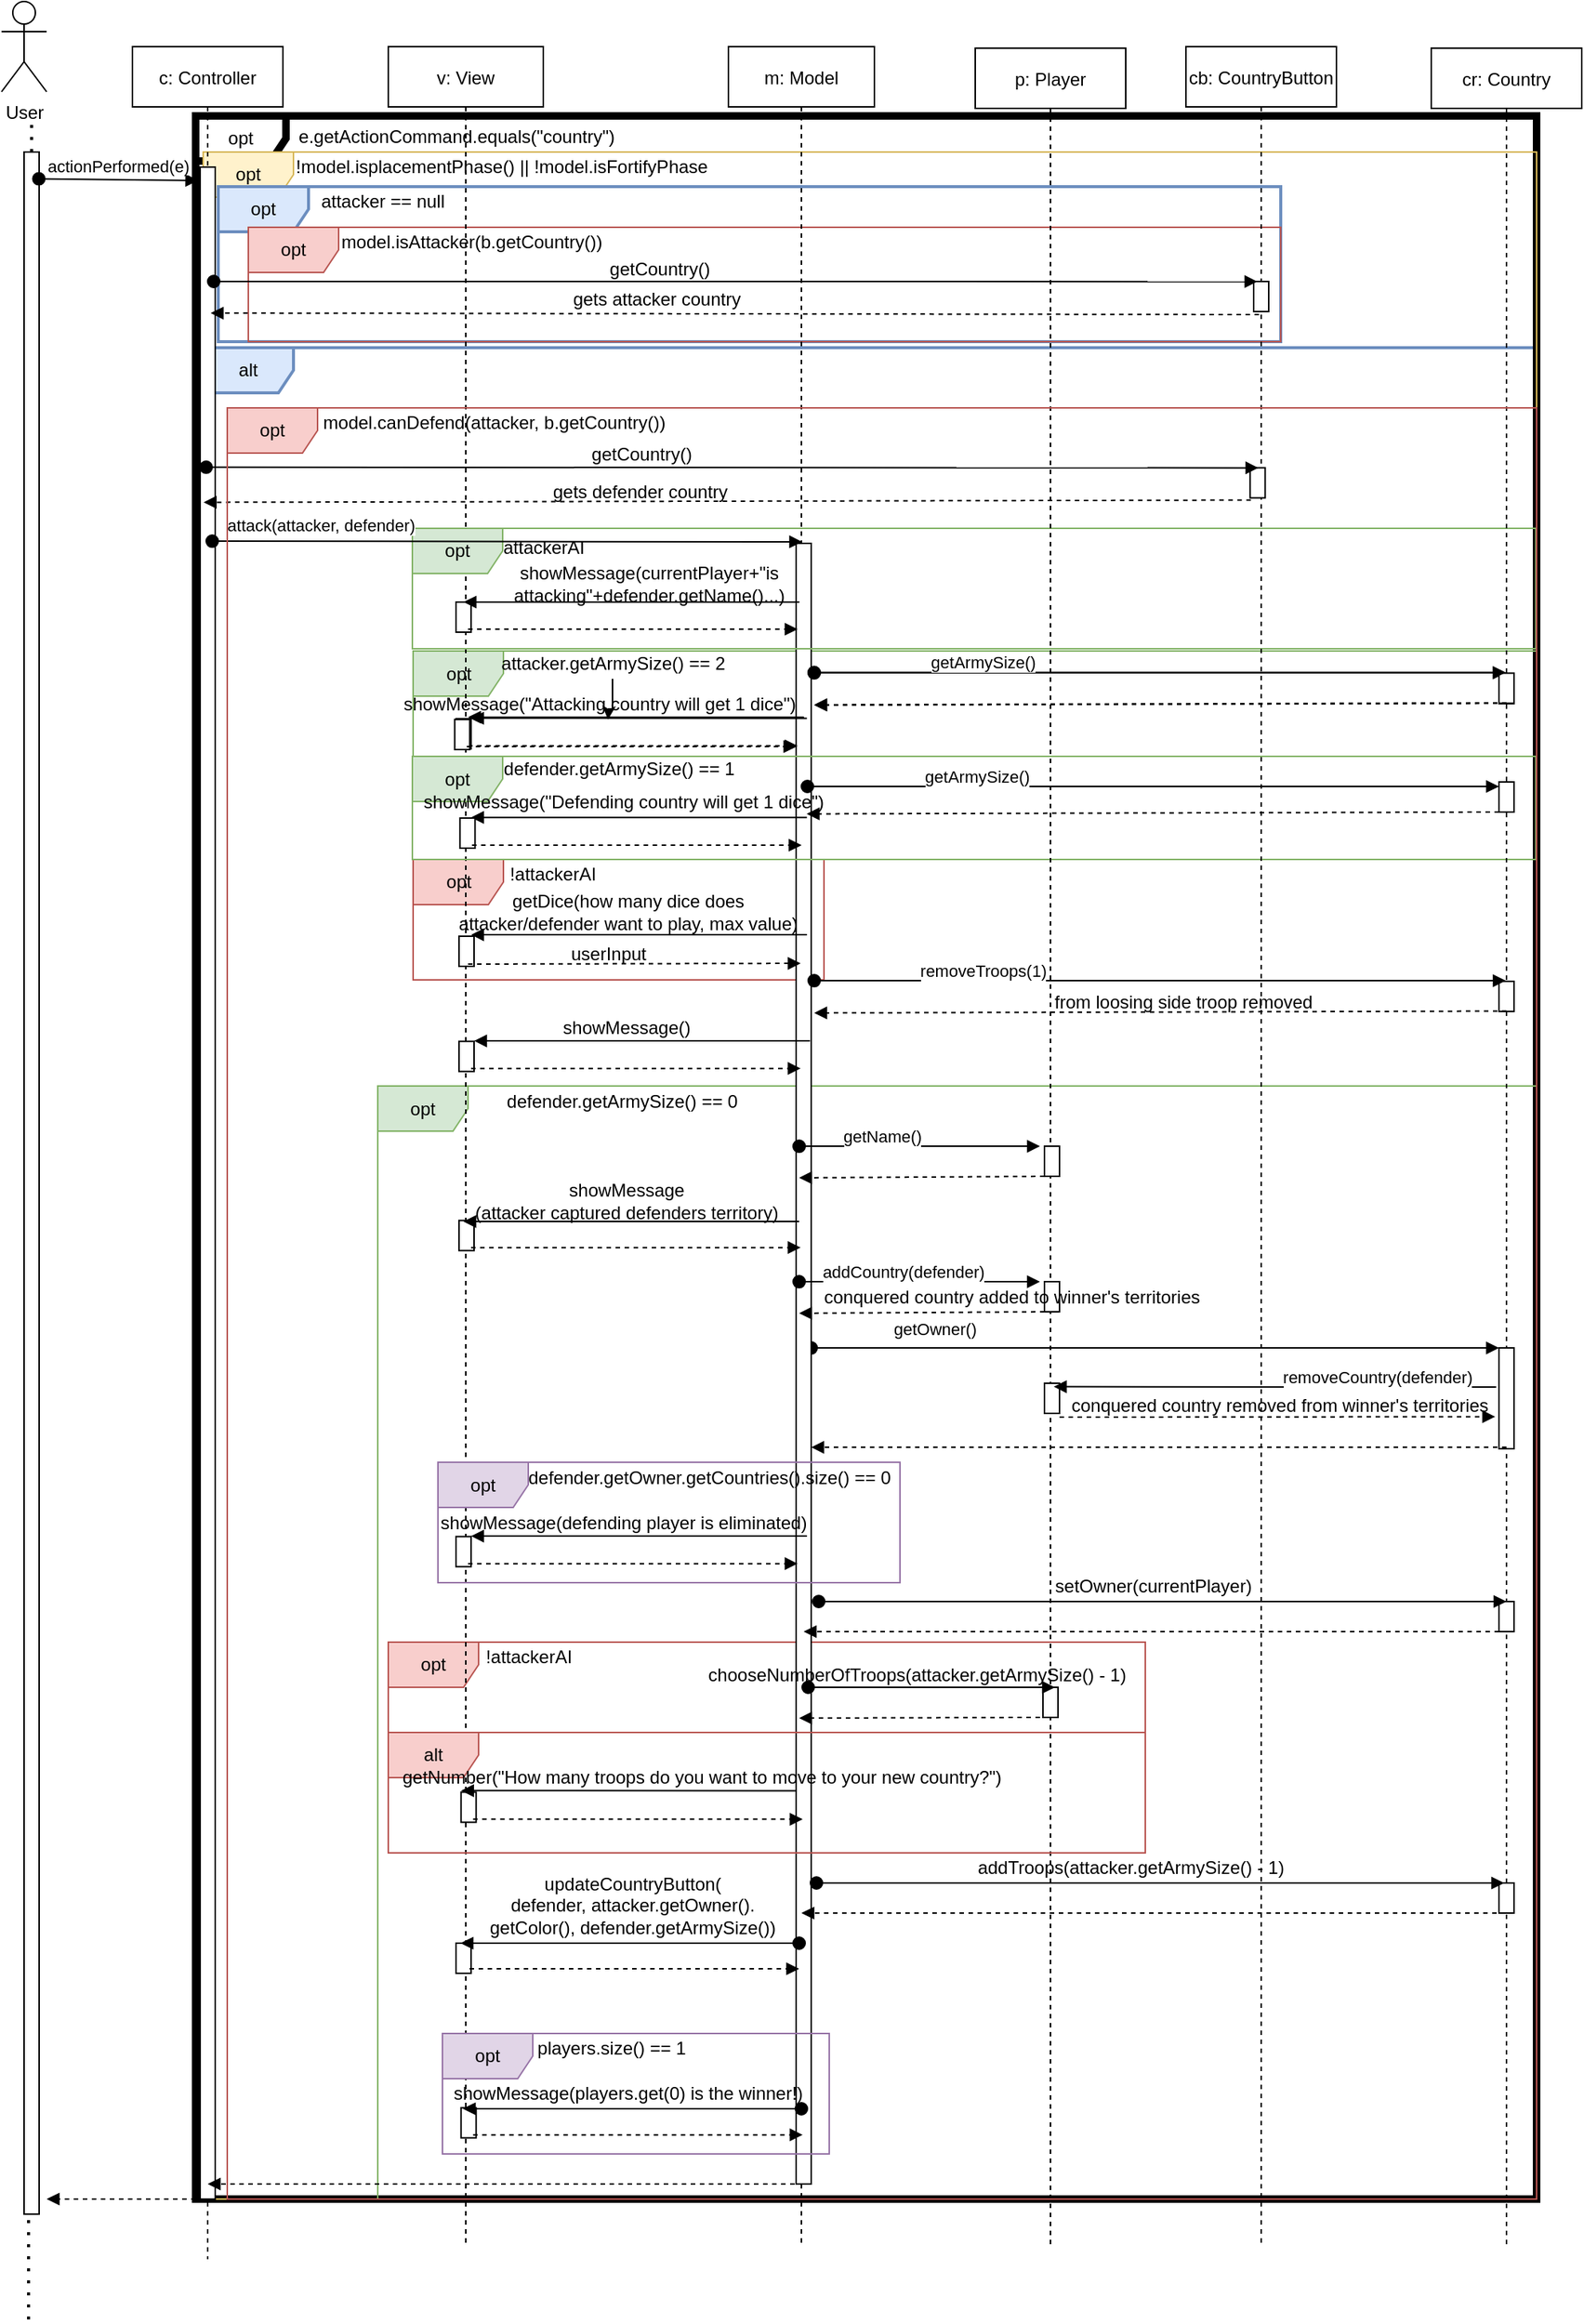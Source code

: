 <mxfile version="13.10.1" type="device"><diagram id="kgpKYQtTHZ0yAKxKKP6v" name="Page-1"><mxGraphModel dx="1422" dy="794" grid="1" gridSize="10" guides="1" tooltips="1" connect="1" arrows="1" fold="1" page="1" pageScale="1" pageWidth="1100" pageHeight="850" math="0" shadow="0"><root><mxCell id="0"/><mxCell id="1" parent="0"/><mxCell id="x2txGV-XD0hp_2VePfU8-4" value="alt" style="shape=umlFrame;whiteSpace=wrap;html=1;strokeWidth=2;fillColor=#dae8fc;strokeColor=#6c8ebf;" parent="1" vertex="1"><mxGeometry x="164" y="250" width="886" height="1230" as="geometry"/></mxCell><mxCell id="x2txGV-XD0hp_2VePfU8-3" value="opt" style="shape=umlFrame;whiteSpace=wrap;html=1;strokeWidth=5;" parent="1" vertex="1"><mxGeometry x="159" y="96" width="891" height="1384" as="geometry"/></mxCell><mxCell id="3tc0q-Qwuy9GlsRmhDOe-3" value="opt" style="shape=umlFrame;whiteSpace=wrap;html=1;fillColor=#fff2cc;strokeColor=#d6b656;" parent="1" vertex="1"><mxGeometry x="164" y="120" width="886" height="1360" as="geometry"/></mxCell><mxCell id="3tc0q-Qwuy9GlsRmhDOe-19" value="opt" style="shape=umlFrame;whiteSpace=wrap;html=1;width=60;height=30;fillColor=#f8cecc;strokeColor=#b85450;" parent="1" vertex="1"><mxGeometry x="303.5" y="590" width="273" height="80" as="geometry"/></mxCell><mxCell id="x2txGV-XD0hp_2VePfU8-2" value="opt" style="shape=umlFrame;whiteSpace=wrap;html=1;width=60;height=30;fillColor=#d5e8d4;strokeColor=#82b366;" parent="1" vertex="1"><mxGeometry x="280" y="740.51" width="770" height="739.49" as="geometry"/></mxCell><mxCell id="3tc0q-Qwuy9GlsRmhDOe-21" value="opt" style="shape=umlFrame;whiteSpace=wrap;html=1;width=60;height=30;fillColor=#f8cecc;strokeColor=#b85450;" parent="1" vertex="1"><mxGeometry x="287" y="1110" width="503" height="60" as="geometry"/></mxCell><mxCell id="x2txGV-XD0hp_2VePfU8-32" value="e.getActionCommand.equals(&quot;country&quot;)" style="text;html=1;align=center;verticalAlign=middle;resizable=0;points=[];autosize=1;" parent="1" vertex="1"><mxGeometry x="217" y="100" width="230" height="20" as="geometry"/></mxCell><mxCell id="x2txGV-XD0hp_2VePfU8-5" value="opt" style="shape=umlFrame;whiteSpace=wrap;html=1;width=60;height=30;fillColor=#d5e8d4;strokeColor=#82b366;" parent="1" vertex="1"><mxGeometry x="303.5" y="451.5" width="746.5" height="70" as="geometry"/></mxCell><mxCell id="x2txGV-XD0hp_2VePfU8-6" value="" style="verticalAlign=bottom;startArrow=oval;endArrow=block;startSize=8;shadow=0;strokeWidth=1;" parent="1" edge="1"><mxGeometry relative="1" as="geometry"><mxPoint x="568" y="914.51" as="sourcePoint"/><mxPoint x="1025" y="914.51" as="targetPoint"/><Array as="points"/></mxGeometry></mxCell><mxCell id="x2txGV-XD0hp_2VePfU8-7" value="opt" style="shape=umlFrame;whiteSpace=wrap;html=1;strokeWidth=2;fillColor=#dae8fc;strokeColor=#6c8ebf;" parent="1" vertex="1"><mxGeometry x="174" y="143" width="706" height="103" as="geometry"/></mxCell><mxCell id="x2txGV-XD0hp_2VePfU8-8" value="opt" style="shape=umlFrame;whiteSpace=wrap;html=1;fillColor=#f8cecc;strokeColor=#b85450;" parent="1" vertex="1"><mxGeometry x="194" y="170" width="686" height="76" as="geometry"/></mxCell><mxCell id="x2txGV-XD0hp_2VePfU8-9" value="c: Controller" style="shape=umlLifeline;perimeter=lifelinePerimeter;container=1;collapsible=0;recursiveResize=0;rounded=0;shadow=0;strokeWidth=1;" parent="1" vertex="1"><mxGeometry x="117" y="50" width="100" height="1470" as="geometry"/></mxCell><mxCell id="x2txGV-XD0hp_2VePfU8-10" value="" style="points=[];perimeter=orthogonalPerimeter;rounded=0;shadow=0;strokeWidth=1;" parent="x2txGV-XD0hp_2VePfU8-9" vertex="1"><mxGeometry x="45" y="80" width="10" height="1350" as="geometry"/></mxCell><mxCell id="x2txGV-XD0hp_2VePfU8-11" value="User" style="shape=umlActor;verticalLabelPosition=bottom;verticalAlign=top;html=1;" parent="1" vertex="1"><mxGeometry x="30" y="20" width="30" height="60" as="geometry"/></mxCell><mxCell id="x2txGV-XD0hp_2VePfU8-12" value="m: Model" style="shape=umlLifeline;perimeter=lifelinePerimeter;container=1;collapsible=0;recursiveResize=0;rounded=0;shadow=0;strokeWidth=1;" parent="1" vertex="1"><mxGeometry x="513" y="50" width="97" height="1460" as="geometry"/></mxCell><mxCell id="x2txGV-XD0hp_2VePfU8-13" value="" style="points=[];perimeter=orthogonalPerimeter;rounded=0;shadow=0;strokeWidth=1;" parent="x2txGV-XD0hp_2VePfU8-12" vertex="1"><mxGeometry x="45" y="330" width="10" height="1090" as="geometry"/></mxCell><mxCell id="3tc0q-Qwuy9GlsRmhDOe-27" value="" style="verticalAlign=bottom;startArrow=none;endArrow=block;startSize=8;shadow=0;strokeWidth=1;exitX=0.455;exitY=0.207;exitDx=0;exitDy=0;exitPerimeter=0;dashed=1;startFill=0;entryX=0.2;entryY=0.716;entryDx=0;entryDy=0;entryPerimeter=0;" parent="x2txGV-XD0hp_2VePfU8-12" target="x2txGV-XD0hp_2VePfU8-13" edge="1"><mxGeometry relative="1" as="geometry"><mxPoint x="207" y="1110" as="sourcePoint"/><mxPoint x="57" y="1110" as="targetPoint"/><Array as="points"/></mxGeometry></mxCell><mxCell id="x2txGV-XD0hp_2VePfU8-14" value="v: View" style="shape=umlLifeline;perimeter=lifelinePerimeter;container=1;collapsible=0;recursiveResize=0;rounded=0;shadow=0;strokeWidth=1;" parent="1" vertex="1"><mxGeometry x="287" y="50" width="103" height="1460" as="geometry"/></mxCell><mxCell id="x2txGV-XD0hp_2VePfU8-15" value="" style="points=[];perimeter=orthogonalPerimeter;rounded=0;shadow=0;strokeWidth=1;" parent="x2txGV-XD0hp_2VePfU8-14" vertex="1"><mxGeometry x="45" y="446.5" width="10" height="20" as="geometry"/></mxCell><mxCell id="x2txGV-XD0hp_2VePfU8-16" value="" style="verticalAlign=bottom;startArrow=none;endArrow=block;startSize=8;shadow=0;strokeWidth=1;startFill=0;" parent="x2txGV-XD0hp_2VePfU8-14" edge="1"><mxGeometry relative="1" as="geometry"><mxPoint x="278.16" y="446.2" as="sourcePoint"/><mxPoint x="55" y="446.17" as="targetPoint"/><Array as="points"/></mxGeometry></mxCell><mxCell id="x2txGV-XD0hp_2VePfU8-17" value="opt" style="shape=umlFrame;whiteSpace=wrap;html=1;width=60;height=30;fillColor=#e1d5e7;strokeColor=#9673a6;" parent="x2txGV-XD0hp_2VePfU8-14" vertex="1"><mxGeometry x="33" y="940.51" width="307" height="80" as="geometry"/></mxCell><mxCell id="x2txGV-XD0hp_2VePfU8-18" value="defender.getOwner.getCountries().size() == 0" style="text;html=1;align=center;verticalAlign=middle;resizable=0;points=[];autosize=1;" parent="x2txGV-XD0hp_2VePfU8-14" vertex="1"><mxGeometry x="83" y="940.51" width="260" height="20" as="geometry"/></mxCell><mxCell id="x2txGV-XD0hp_2VePfU8-19" value="" style="points=[];perimeter=orthogonalPerimeter;rounded=0;shadow=0;strokeWidth=1;" parent="x2txGV-XD0hp_2VePfU8-14" vertex="1"><mxGeometry x="45" y="989.84" width="10" height="20" as="geometry"/></mxCell><mxCell id="x2txGV-XD0hp_2VePfU8-20" value="" style="verticalAlign=bottom;startArrow=none;endArrow=block;startSize=8;shadow=0;strokeWidth=1;startFill=0;" parent="x2txGV-XD0hp_2VePfU8-14" edge="1"><mxGeometry relative="1" as="geometry"><mxPoint x="278.16" y="989.54" as="sourcePoint"/><mxPoint x="55" y="989.51" as="targetPoint"/><Array as="points"/></mxGeometry></mxCell><mxCell id="x2txGV-XD0hp_2VePfU8-21" value="" style="verticalAlign=bottom;startArrow=none;endArrow=block;startSize=8;shadow=0;strokeWidth=1;dashed=1;startFill=0;" parent="x2txGV-XD0hp_2VePfU8-14" edge="1"><mxGeometry relative="1" as="geometry"><mxPoint x="53" y="1007.84" as="sourcePoint"/><mxPoint x="272.0" y="1007.84" as="targetPoint"/><Array as="points"/></mxGeometry></mxCell><mxCell id="x2txGV-XD0hp_2VePfU8-22" value="showMessage(defending player is eliminated)" style="text;html=1;align=center;verticalAlign=middle;resizable=0;points=[];autosize=1;" parent="x2txGV-XD0hp_2VePfU8-14" vertex="1"><mxGeometry x="25.66" y="970.51" width="260" height="20" as="geometry"/></mxCell><mxCell id="x2txGV-XD0hp_2VePfU8-23" value="opt" style="shape=umlFrame;whiteSpace=wrap;html=1;width=60;height=30;fillColor=#d5e8d4;strokeColor=#82b366;" parent="x2txGV-XD0hp_2VePfU8-14" vertex="1"><mxGeometry x="16" y="471.5" width="746.5" height="68.5" as="geometry"/></mxCell><mxCell id="x2txGV-XD0hp_2VePfU8-24" value="showMessage(&quot;Defending country will get 1 dice&quot;)" style="text;html=1;align=center;verticalAlign=middle;resizable=0;points=[];autosize=1;" parent="x2txGV-XD0hp_2VePfU8-14" vertex="1"><mxGeometry x="15.66" y="491.5" width="280" height="20" as="geometry"/></mxCell><mxCell id="x2txGV-XD0hp_2VePfU8-25" value="" style="verticalAlign=bottom;startArrow=none;endArrow=block;startSize=8;shadow=0;strokeWidth=1;startFill=0;" parent="x2txGV-XD0hp_2VePfU8-14" edge="1"><mxGeometry relative="1" as="geometry"><mxPoint x="278.16" y="512.13" as="sourcePoint"/><mxPoint x="55" y="512.1" as="targetPoint"/><Array as="points"/></mxGeometry></mxCell><mxCell id="x2txGV-XD0hp_2VePfU8-26" value="defender.getArmySize() == 1" style="text;html=1;align=center;verticalAlign=middle;resizable=0;points=[];autosize=1;" parent="x2txGV-XD0hp_2VePfU8-14" vertex="1"><mxGeometry x="68" y="469.5" width="170" height="20" as="geometry"/></mxCell><mxCell id="x2txGV-XD0hp_2VePfU8-27" value="" style="points=[];perimeter=orthogonalPerimeter;rounded=0;shadow=0;strokeWidth=1;" parent="x2txGV-XD0hp_2VePfU8-14" vertex="1"><mxGeometry x="45" y="1260" width="10" height="20" as="geometry"/></mxCell><mxCell id="3tc0q-Qwuy9GlsRmhDOe-6" value="opt" style="shape=umlFrame;whiteSpace=wrap;html=1;width=60;height=30;fillColor=#d5e8d4;strokeColor=#82b366;" parent="x2txGV-XD0hp_2VePfU8-14" vertex="1"><mxGeometry x="16" y="320" width="746.5" height="80" as="geometry"/></mxCell><mxCell id="3tc0q-Qwuy9GlsRmhDOe-7" value="attackerAI" style="text;html=1;align=center;verticalAlign=middle;resizable=0;points=[];autosize=1;" parent="x2txGV-XD0hp_2VePfU8-14" vertex="1"><mxGeometry x="68" y="323" width="70" height="20" as="geometry"/></mxCell><mxCell id="3tc0q-Qwuy9GlsRmhDOe-13" value="" style="points=[];perimeter=orthogonalPerimeter;rounded=0;shadow=0;strokeWidth=1;" parent="x2txGV-XD0hp_2VePfU8-14" vertex="1"><mxGeometry x="45" y="369" width="10" height="20" as="geometry"/></mxCell><mxCell id="3tc0q-Qwuy9GlsRmhDOe-14" value="" style="verticalAlign=bottom;startArrow=none;endArrow=block;startSize=8;shadow=0;strokeWidth=1;dashed=1;startFill=0;" parent="x2txGV-XD0hp_2VePfU8-14" edge="1"><mxGeometry relative="1" as="geometry"><mxPoint x="53.0" y="387" as="sourcePoint"/><mxPoint x="272.0" y="387" as="targetPoint"/><Array as="points"/></mxGeometry></mxCell><mxCell id="3tc0q-Qwuy9GlsRmhDOe-15" value="" style="verticalAlign=bottom;startArrow=none;endArrow=block;startSize=8;shadow=0;strokeWidth=1;startFill=0;" parent="x2txGV-XD0hp_2VePfU8-14" edge="1"><mxGeometry relative="1" as="geometry"><mxPoint x="273.16" y="369.03" as="sourcePoint"/><mxPoint x="50" y="369.0" as="targetPoint"/><Array as="points"/></mxGeometry></mxCell><mxCell id="3tc0q-Qwuy9GlsRmhDOe-16" value="showMessage(currentPlayer+&quot;is &lt;br&gt;attacking&quot;+defender.getName()...)" style="text;html=1;align=center;verticalAlign=middle;resizable=0;points=[];autosize=1;" parent="x2txGV-XD0hp_2VePfU8-14" vertex="1"><mxGeometry x="73" y="342" width="200" height="30" as="geometry"/></mxCell><mxCell id="x2txGV-XD0hp_2VePfU8-28" value="" style="endArrow=none;dashed=1;html=1;dashPattern=1 3;strokeWidth=2;" parent="1" source="x2txGV-XD0hp_2VePfU8-29" edge="1"><mxGeometry width="50" height="50" relative="1" as="geometry"><mxPoint x="50" y="500" as="sourcePoint"/><mxPoint x="50" y="100" as="targetPoint"/></mxGeometry></mxCell><mxCell id="x2txGV-XD0hp_2VePfU8-29" value="" style="points=[];perimeter=orthogonalPerimeter;rounded=0;shadow=0;strokeWidth=1;" parent="1" vertex="1"><mxGeometry x="45" y="120" width="10" height="1370" as="geometry"/></mxCell><mxCell id="x2txGV-XD0hp_2VePfU8-30" value="" style="endArrow=none;dashed=1;html=1;dashPattern=1 3;strokeWidth=2;" parent="1" edge="1"><mxGeometry width="50" height="50" relative="1" as="geometry"><mxPoint x="48" y="1560" as="sourcePoint"/><mxPoint x="48" y="1490" as="targetPoint"/></mxGeometry></mxCell><mxCell id="x2txGV-XD0hp_2VePfU8-31" value="actionPerformed(e)" style="verticalAlign=bottom;startArrow=oval;endArrow=block;startSize=8;shadow=0;strokeWidth=1;exitX=0.98;exitY=0.013;exitDx=0;exitDy=0;exitPerimeter=0;entryX=0.002;entryY=0.031;entryDx=0;entryDy=0;entryPerimeter=0;" parent="1" source="x2txGV-XD0hp_2VePfU8-29" target="x2txGV-XD0hp_2VePfU8-3" edge="1"><mxGeometry relative="1" as="geometry"><mxPoint x="50" y="120" as="sourcePoint"/></mxGeometry></mxCell><mxCell id="x2txGV-XD0hp_2VePfU8-33" value="p: Player" style="shape=umlLifeline;perimeter=lifelinePerimeter;container=1;collapsible=0;recursiveResize=0;rounded=0;shadow=0;strokeWidth=1;" parent="1" vertex="1"><mxGeometry x="677" y="51" width="100" height="1459" as="geometry"/></mxCell><mxCell id="x2txGV-XD0hp_2VePfU8-34" value="" style="points=[];perimeter=orthogonalPerimeter;rounded=0;shadow=0;strokeWidth=1;" parent="x2txGV-XD0hp_2VePfU8-33" vertex="1"><mxGeometry x="46" y="887.01" width="10" height="20" as="geometry"/></mxCell><mxCell id="3tc0q-Qwuy9GlsRmhDOe-24" value="" style="points=[];perimeter=orthogonalPerimeter;rounded=0;shadow=0;strokeWidth=1;" parent="x2txGV-XD0hp_2VePfU8-33" vertex="1"><mxGeometry x="45" y="1089" width="10" height="20" as="geometry"/></mxCell><mxCell id="x2txGV-XD0hp_2VePfU8-35" value="attacker == null" style="text;html=1;align=center;verticalAlign=middle;resizable=0;points=[];autosize=1;" parent="1" vertex="1"><mxGeometry x="233" y="143" width="100" height="20" as="geometry"/></mxCell><mxCell id="x2txGV-XD0hp_2VePfU8-36" value="model.isAttacker(b.getCountry())" style="text;html=1;align=center;verticalAlign=middle;resizable=0;points=[];autosize=1;" parent="1" vertex="1"><mxGeometry x="247" y="170" width="190" height="20" as="geometry"/></mxCell><mxCell id="x2txGV-XD0hp_2VePfU8-37" value="cb: CountryButton" style="shape=umlLifeline;perimeter=lifelinePerimeter;container=1;collapsible=0;recursiveResize=0;rounded=0;shadow=0;strokeWidth=1;" parent="1" vertex="1"><mxGeometry x="817" y="50" width="100" height="1460" as="geometry"/></mxCell><mxCell id="x2txGV-XD0hp_2VePfU8-38" value="" style="points=[];perimeter=orthogonalPerimeter;rounded=0;shadow=0;strokeWidth=1;" parent="x2txGV-XD0hp_2VePfU8-37" vertex="1"><mxGeometry x="45" y="156" width="10" height="20" as="geometry"/></mxCell><mxCell id="x2txGV-XD0hp_2VePfU8-39" value="" style="verticalAlign=bottom;startArrow=oval;endArrow=block;startSize=8;shadow=0;strokeWidth=1;entryX=0.55;entryY=0.004;entryDx=0;entryDy=0;entryPerimeter=0;" parent="1" edge="1"><mxGeometry relative="1" as="geometry"><mxPoint x="171" y="206" as="sourcePoint"/><mxPoint x="864.5" y="206.08" as="targetPoint"/><Array as="points"/></mxGeometry></mxCell><mxCell id="x2txGV-XD0hp_2VePfU8-40" value="getCountry()" style="text;html=1;align=center;verticalAlign=middle;resizable=0;points=[];autosize=1;" parent="1" vertex="1"><mxGeometry x="427" y="187.5" width="80" height="20" as="geometry"/></mxCell><mxCell id="x2txGV-XD0hp_2VePfU8-41" value="model.canDefend(attacker, b.getCountry())" style="text;html=1;align=center;verticalAlign=middle;resizable=0;points=[];autosize=1;" parent="1" vertex="1"><mxGeometry x="237" y="290" width="240" height="20" as="geometry"/></mxCell><mxCell id="x2txGV-XD0hp_2VePfU8-42" value="" style="verticalAlign=bottom;startArrow=oval;endArrow=block;startSize=8;shadow=0;strokeWidth=1;exitX=0.467;exitY=0.764;exitDx=0;exitDy=0;exitPerimeter=0;" parent="1" edge="1"><mxGeometry relative="1" as="geometry"><mxPoint x="170" y="378.54" as="sourcePoint"/><mxPoint x="562" y="379" as="targetPoint"/><Array as="points"/></mxGeometry></mxCell><mxCell id="x2txGV-XD0hp_2VePfU8-43" value="attack(attacker, defender)" style="edgeLabel;html=1;align=center;verticalAlign=middle;resizable=0;points=[];" parent="x2txGV-XD0hp_2VePfU8-42" vertex="1" connectable="0"><mxGeometry x="-0.399" y="7" relative="1" as="geometry"><mxPoint x="-46.61" y="-3.68" as="offset"/></mxGeometry></mxCell><mxCell id="x2txGV-XD0hp_2VePfU8-44" value="" style="verticalAlign=bottom;startArrow=none;endArrow=block;startSize=8;shadow=0;strokeWidth=1;exitX=0.506;exitY=0.12;exitDx=0;exitDy=0;exitPerimeter=0;dashed=1;startFill=0;" parent="1" edge="1"><mxGeometry relative="1" as="geometry"><mxPoint x="865.6" y="228" as="sourcePoint"/><mxPoint x="169" y="227" as="targetPoint"/><Array as="points"/></mxGeometry></mxCell><mxCell id="x2txGV-XD0hp_2VePfU8-45" value="" style="points=[];perimeter=orthogonalPerimeter;rounded=0;shadow=0;strokeWidth=1;" parent="1" vertex="1"><mxGeometry x="859.66" y="329.78" width="10" height="20" as="geometry"/></mxCell><mxCell id="x2txGV-XD0hp_2VePfU8-46" value="" style="verticalAlign=bottom;startArrow=oval;endArrow=block;startSize=8;shadow=0;strokeWidth=1;exitX=0.633;exitY=0.271;exitDx=0;exitDy=0;exitPerimeter=0;entryX=0.55;entryY=0.004;entryDx=0;entryDy=0;entryPerimeter=0;" parent="1" target="x2txGV-XD0hp_2VePfU8-45" edge="1"><mxGeometry relative="1" as="geometry"><mxPoint x="165.99" y="329.4" as="sourcePoint"/><mxPoint x="857.66" y="315.78" as="targetPoint"/><Array as="points"/></mxGeometry></mxCell><mxCell id="x2txGV-XD0hp_2VePfU8-47" value="getCountry()" style="text;html=1;align=center;verticalAlign=middle;resizable=0;points=[];autosize=1;" parent="1" vertex="1"><mxGeometry x="414.66" y="311.28" width="80" height="20" as="geometry"/></mxCell><mxCell id="x2txGV-XD0hp_2VePfU8-48" value="" style="verticalAlign=bottom;startArrow=none;endArrow=block;startSize=8;shadow=0;strokeWidth=1;exitX=0.455;exitY=0.207;exitDx=0;exitDy=0;exitPerimeter=0;entryX=0.467;entryY=0.377;entryDx=0;entryDy=0;entryPerimeter=0;dashed=1;startFill=0;" parent="1" edge="1"><mxGeometry relative="1" as="geometry"><mxPoint x="860.16" y="351.24" as="sourcePoint"/><mxPoint x="164.33" y="352.72" as="targetPoint"/><Array as="points"/></mxGeometry></mxCell><mxCell id="x2txGV-XD0hp_2VePfU8-49" value="cr: Country" style="shape=umlLifeline;perimeter=lifelinePerimeter;container=1;collapsible=0;recursiveResize=0;rounded=0;shadow=0;strokeWidth=1;" parent="1" vertex="1"><mxGeometry x="980" y="51" width="100" height="1459" as="geometry"/></mxCell><mxCell id="x2txGV-XD0hp_2VePfU8-50" value="" style="points=[];perimeter=orthogonalPerimeter;rounded=0;shadow=0;strokeWidth=1;" parent="x2txGV-XD0hp_2VePfU8-49" vertex="1"><mxGeometry x="45" y="415.5" width="10" height="20" as="geometry"/></mxCell><mxCell id="x2txGV-XD0hp_2VePfU8-51" value="" style="points=[];perimeter=orthogonalPerimeter;rounded=0;shadow=0;strokeWidth=1;" parent="x2txGV-XD0hp_2VePfU8-49" vertex="1"><mxGeometry x="45" y="863.51" width="10" height="67" as="geometry"/></mxCell><mxCell id="x2txGV-XD0hp_2VePfU8-52" value="" style="points=[];perimeter=orthogonalPerimeter;rounded=0;shadow=0;strokeWidth=1;" parent="x2txGV-XD0hp_2VePfU8-49" vertex="1"><mxGeometry x="45" y="487.5" width="10" height="20" as="geometry"/></mxCell><mxCell id="x2txGV-XD0hp_2VePfU8-53" value="" style="points=[];perimeter=orthogonalPerimeter;rounded=0;shadow=0;strokeWidth=1;" parent="x2txGV-XD0hp_2VePfU8-49" vertex="1"><mxGeometry x="45" y="1032" width="10" height="20" as="geometry"/></mxCell><mxCell id="x2txGV-XD0hp_2VePfU8-54" value="" style="points=[];perimeter=orthogonalPerimeter;rounded=0;shadow=0;strokeWidth=1;" parent="x2txGV-XD0hp_2VePfU8-49" vertex="1"><mxGeometry x="45" y="1219" width="10" height="20" as="geometry"/></mxCell><mxCell id="x2txGV-XD0hp_2VePfU8-55" value="" style="verticalAlign=bottom;startArrow=oval;endArrow=block;startSize=8;shadow=0;strokeWidth=1;exitX=0.467;exitY=0.764;exitDx=0;exitDy=0;exitPerimeter=0;" parent="1" edge="1"><mxGeometry relative="1" as="geometry"><mxPoint x="570" y="466.04" as="sourcePoint"/><mxPoint x="1029.5" y="466.04" as="targetPoint"/><Array as="points"/></mxGeometry></mxCell><mxCell id="x2txGV-XD0hp_2VePfU8-56" value="getArmySize()" style="edgeLabel;html=1;align=center;verticalAlign=middle;resizable=0;points=[];" parent="x2txGV-XD0hp_2VePfU8-55" vertex="1" connectable="0"><mxGeometry x="-0.399" y="7" relative="1" as="geometry"><mxPoint x="-25.96" as="offset"/></mxGeometry></mxCell><mxCell id="x2txGV-XD0hp_2VePfU8-57" value="" style="verticalAlign=bottom;startArrow=none;endArrow=block;startSize=8;shadow=0;strokeWidth=1;exitX=0.455;exitY=0.207;exitDx=0;exitDy=0;exitPerimeter=0;dashed=1;startFill=0;" parent="1" edge="1"><mxGeometry relative="1" as="geometry"><mxPoint x="1030" y="486.26" as="sourcePoint"/><mxPoint x="570" y="487.5" as="targetPoint"/><Array as="points"/></mxGeometry></mxCell><mxCell id="x2txGV-XD0hp_2VePfU8-58" value="" style="points=[];perimeter=orthogonalPerimeter;rounded=0;shadow=0;strokeWidth=1;" parent="1" vertex="1"><mxGeometry x="1025" y="466.23" width="10" height="20" as="geometry"/></mxCell><mxCell id="x2txGV-XD0hp_2VePfU8-59" value="" style="verticalAlign=bottom;startArrow=none;endArrow=block;startSize=8;shadow=0;strokeWidth=1;exitX=0.455;exitY=0.207;exitDx=0;exitDy=0;exitPerimeter=0;dashed=1;startFill=0;" parent="1" edge="1"><mxGeometry relative="1" as="geometry"><mxPoint x="1030" y="485.99" as="sourcePoint"/><mxPoint x="570" y="487.23" as="targetPoint"/><Array as="points"/></mxGeometry></mxCell><mxCell id="x2txGV-XD0hp_2VePfU8-60" value="" style="verticalAlign=bottom;startArrow=oval;endArrow=block;startSize=8;shadow=0;strokeWidth=1;exitX=0.467;exitY=0.764;exitDx=0;exitDy=0;exitPerimeter=0;" parent="1" edge="1"><mxGeometry relative="1" as="geometry"><mxPoint x="570" y="465.77" as="sourcePoint"/><mxPoint x="1029.5" y="465.77" as="targetPoint"/><Array as="points"/></mxGeometry></mxCell><mxCell id="x2txGV-XD0hp_2VePfU8-61" value="getArmySize()" style="edgeLabel;html=1;align=center;verticalAlign=middle;resizable=0;points=[];" parent="x2txGV-XD0hp_2VePfU8-60" vertex="1" connectable="0"><mxGeometry x="-0.399" y="7" relative="1" as="geometry"><mxPoint x="-25.96" as="offset"/></mxGeometry></mxCell><mxCell id="x2txGV-XD0hp_2VePfU8-62" value="" style="verticalAlign=bottom;startArrow=none;endArrow=block;startSize=8;shadow=0;strokeWidth=1;exitX=0.455;exitY=0.207;exitDx=0;exitDy=0;exitPerimeter=0;dashed=1;startFill=0;" parent="1" edge="1"><mxGeometry relative="1" as="geometry"><mxPoint x="1025" y="558.5" as="sourcePoint"/><mxPoint x="565" y="559.74" as="targetPoint"/><Array as="points"/></mxGeometry></mxCell><mxCell id="x2txGV-XD0hp_2VePfU8-63" value="" style="verticalAlign=bottom;startArrow=oval;endArrow=block;startSize=8;shadow=0;strokeWidth=1;exitX=0.467;exitY=0.764;exitDx=0;exitDy=0;exitPerimeter=0;" parent="1" edge="1"><mxGeometry relative="1" as="geometry"><mxPoint x="565.5" y="541.5" as="sourcePoint"/><mxPoint x="1025" y="541.5" as="targetPoint"/><Array as="points"/></mxGeometry></mxCell><mxCell id="x2txGV-XD0hp_2VePfU8-64" value="getArmySize()" style="edgeLabel;html=1;align=center;verticalAlign=middle;resizable=0;points=[];" parent="x2txGV-XD0hp_2VePfU8-63" vertex="1" connectable="0"><mxGeometry x="-0.399" y="7" relative="1" as="geometry"><mxPoint x="-25.96" as="offset"/></mxGeometry></mxCell><mxCell id="x2txGV-XD0hp_2VePfU8-65" value="" style="verticalAlign=bottom;startArrow=none;endArrow=block;startSize=8;shadow=0;strokeWidth=1;startFill=0;" parent="1" edge="1"><mxGeometry relative="1" as="geometry"><mxPoint x="563.16" y="495.53" as="sourcePoint"/><mxPoint x="340" y="495.5" as="targetPoint"/><Array as="points"/></mxGeometry></mxCell><mxCell id="x2txGV-XD0hp_2VePfU8-66" value="showMessage(&quot;Attacking country will get 1 dice&quot;)" style="text;html=1;align=center;verticalAlign=middle;resizable=0;points=[];autosize=1;" parent="1" vertex="1"><mxGeometry x="287" y="477" width="280" height="20" as="geometry"/></mxCell><mxCell id="x2txGV-XD0hp_2VePfU8-67" value="" style="verticalAlign=bottom;startArrow=none;endArrow=block;startSize=8;shadow=0;strokeWidth=1;dashed=1;startFill=0;" parent="1" edge="1"><mxGeometry relative="1" as="geometry"><mxPoint x="340" y="514.5" as="sourcePoint"/><mxPoint x="559" y="514.5" as="targetPoint"/><Array as="points"/></mxGeometry></mxCell><mxCell id="x2txGV-XD0hp_2VePfU8-68" value="" style="points=[];perimeter=orthogonalPerimeter;rounded=0;shadow=0;strokeWidth=1;" parent="1" vertex="1"><mxGeometry x="334" y="641.01" width="10" height="20" as="geometry"/></mxCell><mxCell id="x2txGV-XD0hp_2VePfU8-69" value="" style="verticalAlign=bottom;startArrow=none;endArrow=block;startSize=8;shadow=0;strokeWidth=1;startFill=0;" parent="1" edge="1"><mxGeometry relative="1" as="geometry"><mxPoint x="565.16" y="640.04" as="sourcePoint"/><mxPoint x="342" y="640.01" as="targetPoint"/><Array as="points"/></mxGeometry></mxCell><mxCell id="x2txGV-XD0hp_2VePfU8-70" value="getDice(how many dice does &lt;br&gt;attacker/defender want to play, max value)" style="text;html=1;align=center;verticalAlign=middle;resizable=0;points=[];autosize=1;" parent="1" vertex="1"><mxGeometry x="326" y="610" width="240" height="30" as="geometry"/></mxCell><mxCell id="x2txGV-XD0hp_2VePfU8-71" value="" style="verticalAlign=bottom;startArrow=none;endArrow=block;startSize=8;shadow=0;strokeWidth=1;dashed=1;startFill=0;" parent="1" edge="1"><mxGeometry relative="1" as="geometry"><mxPoint x="340" y="659.51" as="sourcePoint"/><mxPoint x="561.0" y="659.01" as="targetPoint"/><Array as="points"/></mxGeometry></mxCell><mxCell id="x2txGV-XD0hp_2VePfU8-72" value="" style="points=[];perimeter=orthogonalPerimeter;rounded=0;shadow=0;strokeWidth=1;" parent="1" vertex="1"><mxGeometry x="1025" y="670.97" width="10" height="20" as="geometry"/></mxCell><mxCell id="x2txGV-XD0hp_2VePfU8-73" value="" style="verticalAlign=bottom;startArrow=none;endArrow=block;startSize=8;shadow=0;strokeWidth=1;exitX=0.455;exitY=0.207;exitDx=0;exitDy=0;exitPerimeter=0;dashed=1;startFill=0;" parent="1" edge="1"><mxGeometry relative="1" as="geometry"><mxPoint x="1030" y="690.73" as="sourcePoint"/><mxPoint x="570" y="691.97" as="targetPoint"/><Array as="points"/></mxGeometry></mxCell><mxCell id="x2txGV-XD0hp_2VePfU8-74" value="" style="verticalAlign=bottom;startArrow=oval;endArrow=block;startSize=8;shadow=0;strokeWidth=1;exitX=0.467;exitY=0.764;exitDx=0;exitDy=0;exitPerimeter=0;" parent="1" edge="1"><mxGeometry relative="1" as="geometry"><mxPoint x="570" y="670.51" as="sourcePoint"/><mxPoint x="1029.5" y="670.51" as="targetPoint"/><Array as="points"/></mxGeometry></mxCell><mxCell id="x2txGV-XD0hp_2VePfU8-75" value="removeTroops(1)" style="edgeLabel;html=1;align=center;verticalAlign=middle;resizable=0;points=[];" parent="x2txGV-XD0hp_2VePfU8-74" vertex="1" connectable="0"><mxGeometry x="-0.399" y="7" relative="1" as="geometry"><mxPoint x="-25.96" as="offset"/></mxGeometry></mxCell><mxCell id="x2txGV-XD0hp_2VePfU8-76" value="" style="points=[];perimeter=orthogonalPerimeter;rounded=0;shadow=0;strokeWidth=1;" parent="1" vertex="1"><mxGeometry x="334" y="710.84" width="10" height="20" as="geometry"/></mxCell><mxCell id="x2txGV-XD0hp_2VePfU8-77" value="" style="verticalAlign=bottom;startArrow=none;endArrow=block;startSize=8;shadow=0;strokeWidth=1;startFill=0;" parent="1" edge="1"><mxGeometry relative="1" as="geometry"><mxPoint x="567.16" y="710.54" as="sourcePoint"/><mxPoint x="344" y="710.51" as="targetPoint"/><Array as="points"/></mxGeometry></mxCell><mxCell id="x2txGV-XD0hp_2VePfU8-78" value="" style="verticalAlign=bottom;startArrow=none;endArrow=block;startSize=8;shadow=0;strokeWidth=1;dashed=1;startFill=0;" parent="1" edge="1"><mxGeometry relative="1" as="geometry"><mxPoint x="342" y="728.84" as="sourcePoint"/><mxPoint x="561.0" y="728.84" as="targetPoint"/><Array as="points"/></mxGeometry></mxCell><mxCell id="x2txGV-XD0hp_2VePfU8-79" value="showMessage()" style="text;html=1;align=center;verticalAlign=middle;resizable=0;points=[];autosize=1;" parent="1" vertex="1"><mxGeometry x="394.66" y="691.51" width="100" height="20" as="geometry"/></mxCell><mxCell id="x2txGV-XD0hp_2VePfU8-80" value="defender.getArmySize() == 0" style="text;html=1;align=center;verticalAlign=middle;resizable=0;points=[];autosize=1;" parent="1" vertex="1"><mxGeometry x="357" y="740.51" width="170" height="20" as="geometry"/></mxCell><mxCell id="x2txGV-XD0hp_2VePfU8-81" value="" style="points=[];perimeter=orthogonalPerimeter;rounded=0;shadow=0;strokeWidth=1;" parent="1" vertex="1"><mxGeometry x="334" y="829.84" width="10" height="20" as="geometry"/></mxCell><mxCell id="x2txGV-XD0hp_2VePfU8-82" value="" style="verticalAlign=bottom;startArrow=none;endArrow=block;startSize=8;shadow=0;strokeWidth=1;dashed=1;startFill=0;" parent="1" edge="1"><mxGeometry relative="1" as="geometry"><mxPoint x="342" y="847.84" as="sourcePoint"/><mxPoint x="561" y="847.84" as="targetPoint"/><Array as="points"/></mxGeometry></mxCell><mxCell id="x2txGV-XD0hp_2VePfU8-83" value="showMessage&lt;br&gt;(attacker captured defenders territory)" style="text;html=1;align=center;verticalAlign=middle;resizable=0;points=[];autosize=1;" parent="1" vertex="1"><mxGeometry x="334.66" y="801.51" width="220" height="30" as="geometry"/></mxCell><mxCell id="x2txGV-XD0hp_2VePfU8-84" value="" style="verticalAlign=bottom;startArrow=none;endArrow=block;startSize=8;shadow=0;strokeWidth=1;startFill=0;" parent="1" edge="1"><mxGeometry relative="1" as="geometry"><mxPoint x="560" y="830.54" as="sourcePoint"/><mxPoint x="336.84" y="830.51" as="targetPoint"/><Array as="points"/></mxGeometry></mxCell><mxCell id="x2txGV-XD0hp_2VePfU8-85" value="" style="verticalAlign=bottom;startArrow=oval;endArrow=block;startSize=8;shadow=0;strokeWidth=1;" parent="1" edge="1"><mxGeometry relative="1" as="geometry"><mxPoint x="560" y="780.51" as="sourcePoint"/><mxPoint x="720" y="780.51" as="targetPoint"/><Array as="points"/></mxGeometry></mxCell><mxCell id="x2txGV-XD0hp_2VePfU8-86" value="getName()" style="edgeLabel;html=1;align=center;verticalAlign=middle;resizable=0;points=[];" parent="x2txGV-XD0hp_2VePfU8-85" vertex="1" connectable="0"><mxGeometry x="-0.399" y="7" relative="1" as="geometry"><mxPoint x="7" as="offset"/></mxGeometry></mxCell><mxCell id="x2txGV-XD0hp_2VePfU8-87" value="" style="points=[];perimeter=orthogonalPerimeter;rounded=0;shadow=0;strokeWidth=1;" parent="1" vertex="1"><mxGeometry x="723" y="780.51" width="10" height="20" as="geometry"/></mxCell><mxCell id="x2txGV-XD0hp_2VePfU8-88" value="" style="verticalAlign=bottom;startArrow=none;endArrow=block;startSize=8;shadow=0;strokeWidth=1;dashed=1;startFill=0;" parent="1" edge="1"><mxGeometry relative="1" as="geometry"><mxPoint x="342" y="659.01" as="sourcePoint"/><mxPoint x="342" y="659.51" as="targetPoint"/><Array as="points"/></mxGeometry></mxCell><mxCell id="x2txGV-XD0hp_2VePfU8-89" value="" style="verticalAlign=bottom;startArrow=none;endArrow=block;startSize=8;shadow=0;strokeWidth=1;exitX=0.455;exitY=0.207;exitDx=0;exitDy=0;exitPerimeter=0;dashed=1;startFill=0;" parent="1" edge="1"><mxGeometry relative="1" as="geometry"><mxPoint x="723" y="800.51" as="sourcePoint"/><mxPoint x="560" y="801.51" as="targetPoint"/><Array as="points"/></mxGeometry></mxCell><mxCell id="x2txGV-XD0hp_2VePfU8-90" value="" style="verticalAlign=bottom;startArrow=oval;endArrow=block;startSize=8;shadow=0;strokeWidth=1;" parent="1" edge="1"><mxGeometry relative="1" as="geometry"><mxPoint x="560" y="870.51" as="sourcePoint"/><mxPoint x="720" y="870.51" as="targetPoint"/><Array as="points"/></mxGeometry></mxCell><mxCell id="x2txGV-XD0hp_2VePfU8-91" value="addCountry(defender)" style="edgeLabel;html=1;align=center;verticalAlign=middle;resizable=0;points=[];" parent="x2txGV-XD0hp_2VePfU8-90" vertex="1" connectable="0"><mxGeometry x="-0.399" y="7" relative="1" as="geometry"><mxPoint x="21.17" as="offset"/></mxGeometry></mxCell><mxCell id="x2txGV-XD0hp_2VePfU8-92" value="" style="points=[];perimeter=orthogonalPerimeter;rounded=0;shadow=0;strokeWidth=1;" parent="1" vertex="1"><mxGeometry x="723" y="870.51" width="10" height="20" as="geometry"/></mxCell><mxCell id="x2txGV-XD0hp_2VePfU8-93" value="" style="verticalAlign=bottom;startArrow=none;endArrow=block;startSize=8;shadow=0;strokeWidth=1;exitX=0.455;exitY=0.207;exitDx=0;exitDy=0;exitPerimeter=0;dashed=1;startFill=0;" parent="1" edge="1"><mxGeometry relative="1" as="geometry"><mxPoint x="723" y="890.51" as="sourcePoint"/><mxPoint x="560" y="891.51" as="targetPoint"/><Array as="points"/></mxGeometry></mxCell><mxCell id="x2txGV-XD0hp_2VePfU8-94" value="getOwner()" style="edgeLabel;html=1;align=center;verticalAlign=middle;resizable=0;points=[];" parent="1" vertex="1" connectable="0"><mxGeometry x="428.207" y="905.51" as="geometry"><mxPoint x="222" y="-4" as="offset"/></mxGeometry></mxCell><mxCell id="x2txGV-XD0hp_2VePfU8-95" value="" style="verticalAlign=bottom;startArrow=none;endArrow=block;startSize=8;shadow=0;strokeWidth=1;startFill=0;entryX=0.522;entryY=0.725;entryDx=0;entryDy=0;entryPerimeter=0;" parent="1" edge="1"><mxGeometry relative="1" as="geometry"><mxPoint x="1023.16" y="940.54" as="sourcePoint"/><mxPoint x="729.2" y="940.285" as="targetPoint"/><Array as="points"/></mxGeometry></mxCell><mxCell id="x2txGV-XD0hp_2VePfU8-96" value="removeCountry(defender)" style="edgeLabel;html=1;align=center;verticalAlign=middle;resizable=0;points=[];" parent="1" vertex="1" connectable="0"><mxGeometry x="960.003" y="940.51" as="geometry"><mxPoint x="-16" y="-7" as="offset"/></mxGeometry></mxCell><mxCell id="x2txGV-XD0hp_2VePfU8-97" value="" style="verticalAlign=bottom;startArrow=none;endArrow=block;startSize=8;shadow=0;strokeWidth=1;dashed=1;startFill=0;entryX=-0.25;entryY=0.682;entryDx=0;entryDy=0;entryPerimeter=0;" parent="1" target="x2txGV-XD0hp_2VePfU8-51" edge="1"><mxGeometry relative="1" as="geometry"><mxPoint x="733" y="960.51" as="sourcePoint"/><mxPoint x="952" y="960.51" as="targetPoint"/><Array as="points"/></mxGeometry></mxCell><mxCell id="x2txGV-XD0hp_2VePfU8-98" value="" style="verticalAlign=bottom;startArrow=none;endArrow=block;startSize=8;shadow=0;strokeWidth=1;exitX=0.455;exitY=0.207;exitDx=0;exitDy=0;exitPerimeter=0;dashed=1;startFill=0;" parent="1" edge="1"><mxGeometry relative="1" as="geometry"><mxPoint x="1030" y="980.51" as="sourcePoint"/><mxPoint x="568" y="980.51" as="targetPoint"/><Array as="points"/></mxGeometry></mxCell><mxCell id="x2txGV-XD0hp_2VePfU8-99" value="" style="points=[];perimeter=orthogonalPerimeter;rounded=0;shadow=0;strokeWidth=1;" parent="1" vertex="1"><mxGeometry x="334.66" y="562.5" width="10" height="20" as="geometry"/></mxCell><mxCell id="x2txGV-XD0hp_2VePfU8-100" value="" style="verticalAlign=bottom;startArrow=none;endArrow=block;startSize=8;shadow=0;strokeWidth=1;dashed=1;startFill=0;" parent="1" edge="1"><mxGeometry relative="1" as="geometry"><mxPoint x="342.66" y="580.5" as="sourcePoint"/><mxPoint x="561.66" y="580.5" as="targetPoint"/><Array as="points"/></mxGeometry></mxCell><mxCell id="3tc0q-Qwuy9GlsRmhDOe-5" value="" style="edgeStyle=orthogonalEdgeStyle;rounded=0;orthogonalLoop=1;jettySize=auto;html=1;" parent="1" source="x2txGV-XD0hp_2VePfU8-101" edge="1"><mxGeometry relative="1" as="geometry"><mxPoint x="433" y="497" as="targetPoint"/></mxGeometry></mxCell><mxCell id="x2txGV-XD0hp_2VePfU8-101" value="attacker.getArmySize() == 2" style="text;html=1;align=center;verticalAlign=middle;resizable=0;points=[];autosize=1;" parent="1" vertex="1"><mxGeometry x="356" y="450" width="160" height="20" as="geometry"/></mxCell><mxCell id="x2txGV-XD0hp_2VePfU8-102" value="" style="verticalAlign=bottom;startArrow=oval;endArrow=block;startSize=8;shadow=0;strokeWidth=1;" parent="1" edge="1"><mxGeometry relative="1" as="geometry"><mxPoint x="573" y="1083.0" as="sourcePoint"/><mxPoint x="1030" y="1083.0" as="targetPoint"/><Array as="points"/></mxGeometry></mxCell><mxCell id="x2txGV-XD0hp_2VePfU8-103" value="" style="verticalAlign=bottom;startArrow=none;endArrow=block;startSize=8;shadow=0;strokeWidth=1;exitX=0.455;exitY=0.207;exitDx=0;exitDy=0;exitPerimeter=0;dashed=1;startFill=0;" parent="1" edge="1"><mxGeometry relative="1" as="geometry"><mxPoint x="1025" y="1103.0" as="sourcePoint"/><mxPoint x="563" y="1103.0" as="targetPoint"/><Array as="points"/></mxGeometry></mxCell><mxCell id="x2txGV-XD0hp_2VePfU8-104" value="setOwner(currentPlayer)" style="text;html=1;align=center;verticalAlign=middle;resizable=0;points=[];autosize=1;" parent="1" vertex="1"><mxGeometry x="720" y="1063" width="150" height="20" as="geometry"/></mxCell><mxCell id="x2txGV-XD0hp_2VePfU8-105" value="addTroops(attacker.getArmySize() - 1)" style="text;html=1;align=center;verticalAlign=middle;resizable=0;points=[];autosize=1;" parent="1" vertex="1"><mxGeometry x="670" y="1250" width="220" height="20" as="geometry"/></mxCell><mxCell id="x2txGV-XD0hp_2VePfU8-106" value="updateCountryButton(&lt;br&gt;defender, attacker.getOwner().&lt;br&gt;getColor(), defender.getArmySize())" style="text;html=1;align=center;verticalAlign=middle;resizable=0;points=[];autosize=1;" parent="1" vertex="1"><mxGeometry x="344.0" y="1260" width="210" height="50" as="geometry"/></mxCell><mxCell id="x2txGV-XD0hp_2VePfU8-107" value="" style="verticalAlign=bottom;startArrow=oval;endArrow=block;startSize=8;shadow=0;strokeWidth=1;" parent="1" edge="1"><mxGeometry relative="1" as="geometry"><mxPoint x="571.5" y="1270" as="sourcePoint"/><mxPoint x="1028.5" y="1270" as="targetPoint"/><Array as="points"/></mxGeometry></mxCell><mxCell id="x2txGV-XD0hp_2VePfU8-108" value="" style="verticalAlign=bottom;startArrow=none;endArrow=block;startSize=8;shadow=0;strokeWidth=1;exitX=0.455;exitY=0.207;exitDx=0;exitDy=0;exitPerimeter=0;dashed=1;startFill=0;" parent="1" edge="1"><mxGeometry relative="1" as="geometry"><mxPoint x="1023.5" y="1290" as="sourcePoint"/><mxPoint x="561.5" y="1290" as="targetPoint"/><Array as="points"/></mxGeometry></mxCell><mxCell id="x2txGV-XD0hp_2VePfU8-109" value="" style="verticalAlign=bottom;startArrow=oval;endArrow=block;startSize=8;shadow=0;strokeWidth=1;" parent="1" edge="1"><mxGeometry relative="1" as="geometry"><mxPoint x="560" y="1310" as="sourcePoint"/><mxPoint x="335" y="1310" as="targetPoint"/><Array as="points"/></mxGeometry></mxCell><mxCell id="x2txGV-XD0hp_2VePfU8-110" value="" style="verticalAlign=bottom;startArrow=none;endArrow=block;startSize=8;shadow=0;strokeWidth=1;dashed=1;startFill=0;" parent="1" edge="1"><mxGeometry relative="1" as="geometry"><mxPoint x="341" y="1327" as="sourcePoint"/><mxPoint x="560" y="1327" as="targetPoint"/><Array as="points"/></mxGeometry></mxCell><mxCell id="x2txGV-XD0hp_2VePfU8-111" value="opt" style="shape=umlFrame;whiteSpace=wrap;html=1;width=60;height=30;fillColor=#e1d5e7;strokeColor=#9673a6;" parent="1" vertex="1"><mxGeometry x="323" y="1370" width="257" height="80" as="geometry"/></mxCell><mxCell id="x2txGV-XD0hp_2VePfU8-112" value="players.size() == 1" style="text;html=1;align=center;verticalAlign=middle;resizable=0;points=[];autosize=1;" parent="1" vertex="1"><mxGeometry x="380" y="1370" width="110" height="20" as="geometry"/></mxCell><mxCell id="x2txGV-XD0hp_2VePfU8-113" value="" style="points=[];perimeter=orthogonalPerimeter;rounded=0;shadow=0;strokeWidth=1;" parent="1" vertex="1"><mxGeometry x="335.34" y="1419.33" width="10" height="20" as="geometry"/></mxCell><mxCell id="x2txGV-XD0hp_2VePfU8-114" value="" style="verticalAlign=bottom;startArrow=none;endArrow=block;startSize=8;shadow=0;strokeWidth=1;dashed=1;startFill=0;" parent="1" edge="1"><mxGeometry relative="1" as="geometry"><mxPoint x="343.34" y="1437.33" as="sourcePoint"/><mxPoint x="562.34" y="1437.33" as="targetPoint"/><Array as="points"/></mxGeometry></mxCell><mxCell id="x2txGV-XD0hp_2VePfU8-115" value="showMessage(players.get(0) is the winner!)" style="text;html=1;align=center;verticalAlign=middle;resizable=0;points=[];autosize=1;" parent="1" vertex="1"><mxGeometry x="321" y="1400" width="250" height="20" as="geometry"/></mxCell><mxCell id="x2txGV-XD0hp_2VePfU8-116" value="" style="verticalAlign=bottom;startArrow=oval;endArrow=block;startSize=8;shadow=0;strokeWidth=1;" parent="1" edge="1"><mxGeometry relative="1" as="geometry"><mxPoint x="561.5" y="1420" as="sourcePoint"/><mxPoint x="336.5" y="1420" as="targetPoint"/><Array as="points"/></mxGeometry></mxCell><mxCell id="x2txGV-XD0hp_2VePfU8-117" value="" style="verticalAlign=bottom;startArrow=none;endArrow=block;startSize=8;shadow=0;strokeWidth=1;dashed=1;startFill=0;" parent="1" edge="1"><mxGeometry relative="1" as="geometry"><mxPoint x="557" y="1470" as="sourcePoint"/><mxPoint x="167" y="1470" as="targetPoint"/><Array as="points"/></mxGeometry></mxCell><mxCell id="x2txGV-XD0hp_2VePfU8-118" value="" style="verticalAlign=bottom;startArrow=none;endArrow=block;startSize=8;shadow=0;strokeWidth=1;dashed=1;startFill=0;" parent="1" edge="1"><mxGeometry relative="1" as="geometry"><mxPoint x="165" y="1480" as="sourcePoint"/><mxPoint x="60" y="1480" as="targetPoint"/><Array as="points"/></mxGeometry></mxCell><mxCell id="x2txGV-XD0hp_2VePfU8-119" value="gets attacker country" style="text;html=1;align=center;verticalAlign=middle;resizable=0;points=[];autosize=1;" parent="1" vertex="1"><mxGeometry x="400" y="207.5" width="130" height="20" as="geometry"/></mxCell><mxCell id="x2txGV-XD0hp_2VePfU8-120" value="gets defender country" style="text;html=1;align=center;verticalAlign=middle;resizable=0;points=[];autosize=1;" parent="1" vertex="1"><mxGeometry x="389" y="335.78" width="130" height="20" as="geometry"/></mxCell><mxCell id="x2txGV-XD0hp_2VePfU8-121" value="userInput" style="text;html=1;align=center;verticalAlign=middle;resizable=0;points=[];autosize=1;" parent="1" vertex="1"><mxGeometry x="398" y="643" width="70" height="20" as="geometry"/></mxCell><mxCell id="x2txGV-XD0hp_2VePfU8-122" value="from loosing side troop removed" style="text;html=1;align=center;verticalAlign=middle;resizable=0;points=[];autosize=1;" parent="1" vertex="1"><mxGeometry x="720" y="674.97" width="190" height="20" as="geometry"/></mxCell><mxCell id="x2txGV-XD0hp_2VePfU8-123" value="conquered country added to winner's territories" style="text;html=1;align=center;verticalAlign=middle;resizable=0;points=[];autosize=1;" parent="1" vertex="1"><mxGeometry x="566" y="870.51" width="270" height="20" as="geometry"/></mxCell><mxCell id="x2txGV-XD0hp_2VePfU8-124" value="conquered country removed from winner's territories" style="text;html=1;align=center;verticalAlign=middle;resizable=0;points=[];autosize=1;" parent="1" vertex="1"><mxGeometry x="733.5" y="942.51" width="290" height="20" as="geometry"/></mxCell><mxCell id="3tc0q-Qwuy9GlsRmhDOe-4" value="!model.isplacementPhase() || !model.isFortifyPhase" style="text;html=1;align=center;verticalAlign=middle;resizable=0;points=[];autosize=1;" parent="1" vertex="1"><mxGeometry x="217" y="120" width="290" height="20" as="geometry"/></mxCell><mxCell id="3tc0q-Qwuy9GlsRmhDOe-8" value="" style="points=[];perimeter=orthogonalPerimeter;rounded=0;shadow=0;strokeWidth=1;" parent="1" vertex="1"><mxGeometry x="331.16" y="497" width="10" height="20" as="geometry"/></mxCell><mxCell id="3tc0q-Qwuy9GlsRmhDOe-9" value="" style="verticalAlign=bottom;startArrow=none;endArrow=block;startSize=8;shadow=0;strokeWidth=1;dashed=1;startFill=0;" parent="1" edge="1"><mxGeometry relative="1" as="geometry"><mxPoint x="339.16" y="515" as="sourcePoint"/><mxPoint x="558.16" y="515" as="targetPoint"/><Array as="points"/></mxGeometry></mxCell><mxCell id="3tc0q-Qwuy9GlsRmhDOe-20" value="!attackerAI" style="text;html=1;align=center;verticalAlign=middle;resizable=0;points=[];autosize=1;" parent="1" vertex="1"><mxGeometry x="360.66" y="590" width="70" height="20" as="geometry"/></mxCell><mxCell id="3tc0q-Qwuy9GlsRmhDOe-22" value="!attackerAI" style="text;html=1;align=center;verticalAlign=middle;resizable=0;points=[];autosize=1;" parent="1" vertex="1"><mxGeometry x="344.66" y="1110" width="70" height="20" as="geometry"/></mxCell><mxCell id="3tc0q-Qwuy9GlsRmhDOe-23" value="" style="verticalAlign=bottom;startArrow=oval;endArrow=block;startSize=8;shadow=0;strokeWidth=1;" parent="1" edge="1"><mxGeometry relative="1" as="geometry"><mxPoint x="566" y="1140" as="sourcePoint"/><mxPoint x="730" y="1140" as="targetPoint"/><Array as="points"/></mxGeometry></mxCell><mxCell id="3tc0q-Qwuy9GlsRmhDOe-25" value="chooseNumberOfTroops(attacker.getArmySize() - 1)" style="text;html=1;align=center;verticalAlign=middle;resizable=0;points=[];autosize=1;" parent="1" vertex="1"><mxGeometry x="493" y="1122" width="290" height="20" as="geometry"/></mxCell><mxCell id="3tc0q-Qwuy9GlsRmhDOe-28" value="alt" style="shape=umlFrame;whiteSpace=wrap;html=1;width=60;height=30;fillColor=#f8cecc;strokeColor=#b85450;" parent="1" vertex="1"><mxGeometry x="287" y="1170" width="503" height="80" as="geometry"/></mxCell><mxCell id="3tc0q-Qwuy9GlsRmhDOe-29" value="" style="points=[];perimeter=orthogonalPerimeter;rounded=0;shadow=0;strokeWidth=1;" parent="1" vertex="1"><mxGeometry x="335.34" y="1209.67" width="10" height="20" as="geometry"/></mxCell><mxCell id="3tc0q-Qwuy9GlsRmhDOe-30" value="" style="verticalAlign=bottom;startArrow=none;endArrow=block;startSize=8;shadow=0;strokeWidth=1;dashed=1;startFill=0;" parent="1" edge="1"><mxGeometry relative="1" as="geometry"><mxPoint x="343.34" y="1227.67" as="sourcePoint"/><mxPoint x="562.34" y="1227.67" as="targetPoint"/><Array as="points"/></mxGeometry></mxCell><mxCell id="3tc0q-Qwuy9GlsRmhDOe-31" value="getNumber(&quot;How many troops do you want to move to your new country?&quot;)" style="text;html=1;align=center;verticalAlign=middle;resizable=0;points=[];autosize=1;" parent="1" vertex="1"><mxGeometry x="290" y="1189.67" width="410" height="20" as="geometry"/></mxCell><mxCell id="3tc0q-Qwuy9GlsRmhDOe-32" value="" style="verticalAlign=bottom;startArrow=none;endArrow=block;startSize=8;shadow=0;strokeWidth=1;startFill=0;" parent="1" edge="1"><mxGeometry relative="1" as="geometry"><mxPoint x="558.5" y="1208.7" as="sourcePoint"/><mxPoint x="335.34" y="1208.67" as="targetPoint"/><Array as="points"/></mxGeometry></mxCell><mxCell id="x2txGV-XD0hp_2VePfU8-1" value="opt" style="shape=umlFrame;whiteSpace=wrap;html=1;width=60;height=30;fillColor=#f8cecc;strokeColor=#b85450;" parent="1" vertex="1"><mxGeometry x="180" y="290" width="870" height="1190" as="geometry"/></mxCell></root></mxGraphModel></diagram></mxfile>